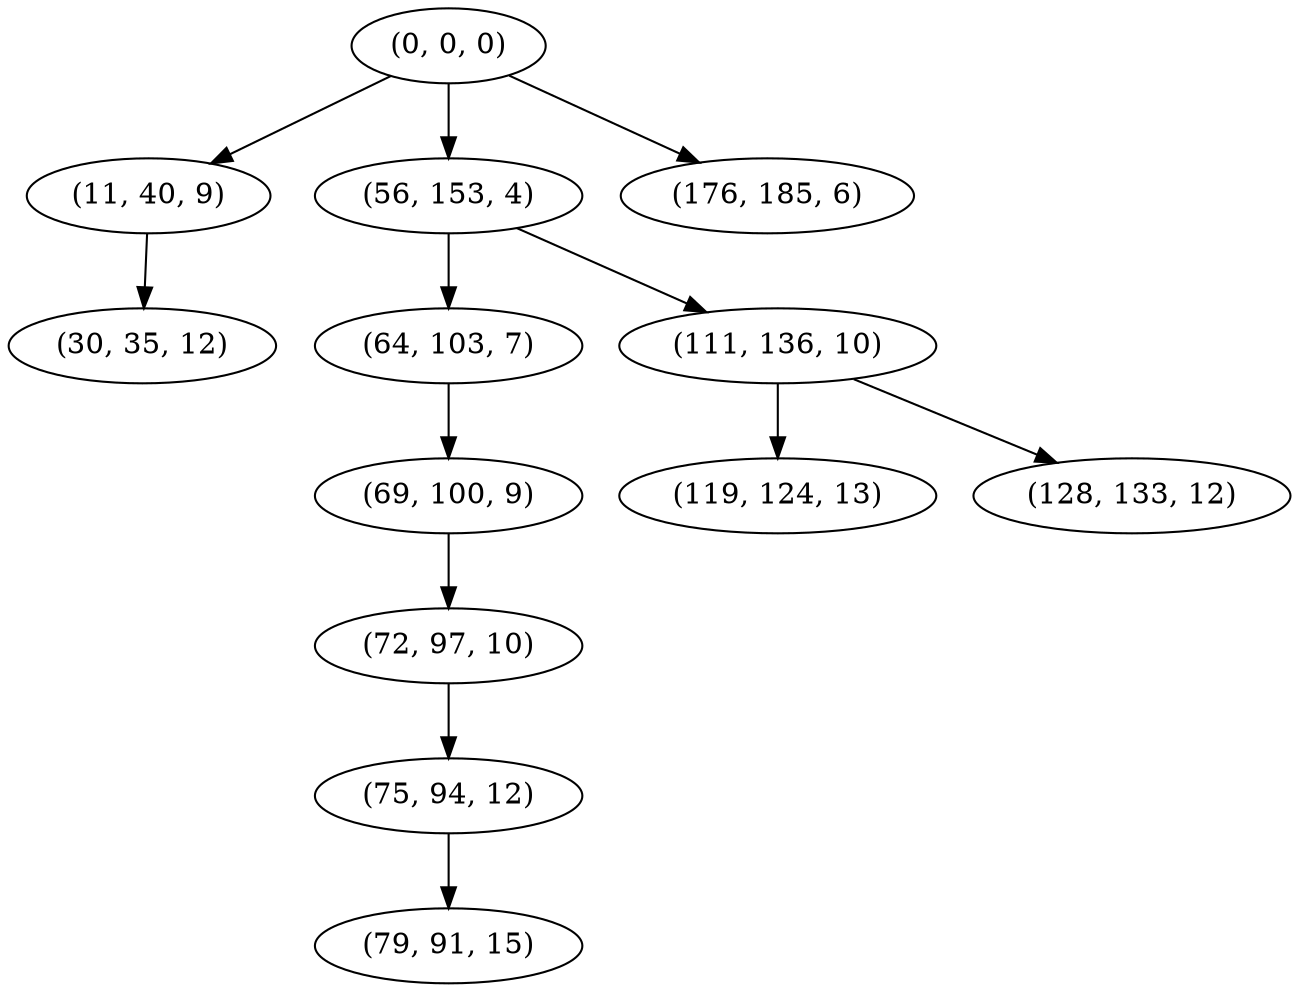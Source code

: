 digraph tree {
    "(0, 0, 0)";
    "(11, 40, 9)";
    "(30, 35, 12)";
    "(56, 153, 4)";
    "(64, 103, 7)";
    "(69, 100, 9)";
    "(72, 97, 10)";
    "(75, 94, 12)";
    "(79, 91, 15)";
    "(111, 136, 10)";
    "(119, 124, 13)";
    "(128, 133, 12)";
    "(176, 185, 6)";
    "(0, 0, 0)" -> "(11, 40, 9)";
    "(0, 0, 0)" -> "(56, 153, 4)";
    "(0, 0, 0)" -> "(176, 185, 6)";
    "(11, 40, 9)" -> "(30, 35, 12)";
    "(56, 153, 4)" -> "(64, 103, 7)";
    "(56, 153, 4)" -> "(111, 136, 10)";
    "(64, 103, 7)" -> "(69, 100, 9)";
    "(69, 100, 9)" -> "(72, 97, 10)";
    "(72, 97, 10)" -> "(75, 94, 12)";
    "(75, 94, 12)" -> "(79, 91, 15)";
    "(111, 136, 10)" -> "(119, 124, 13)";
    "(111, 136, 10)" -> "(128, 133, 12)";
}
